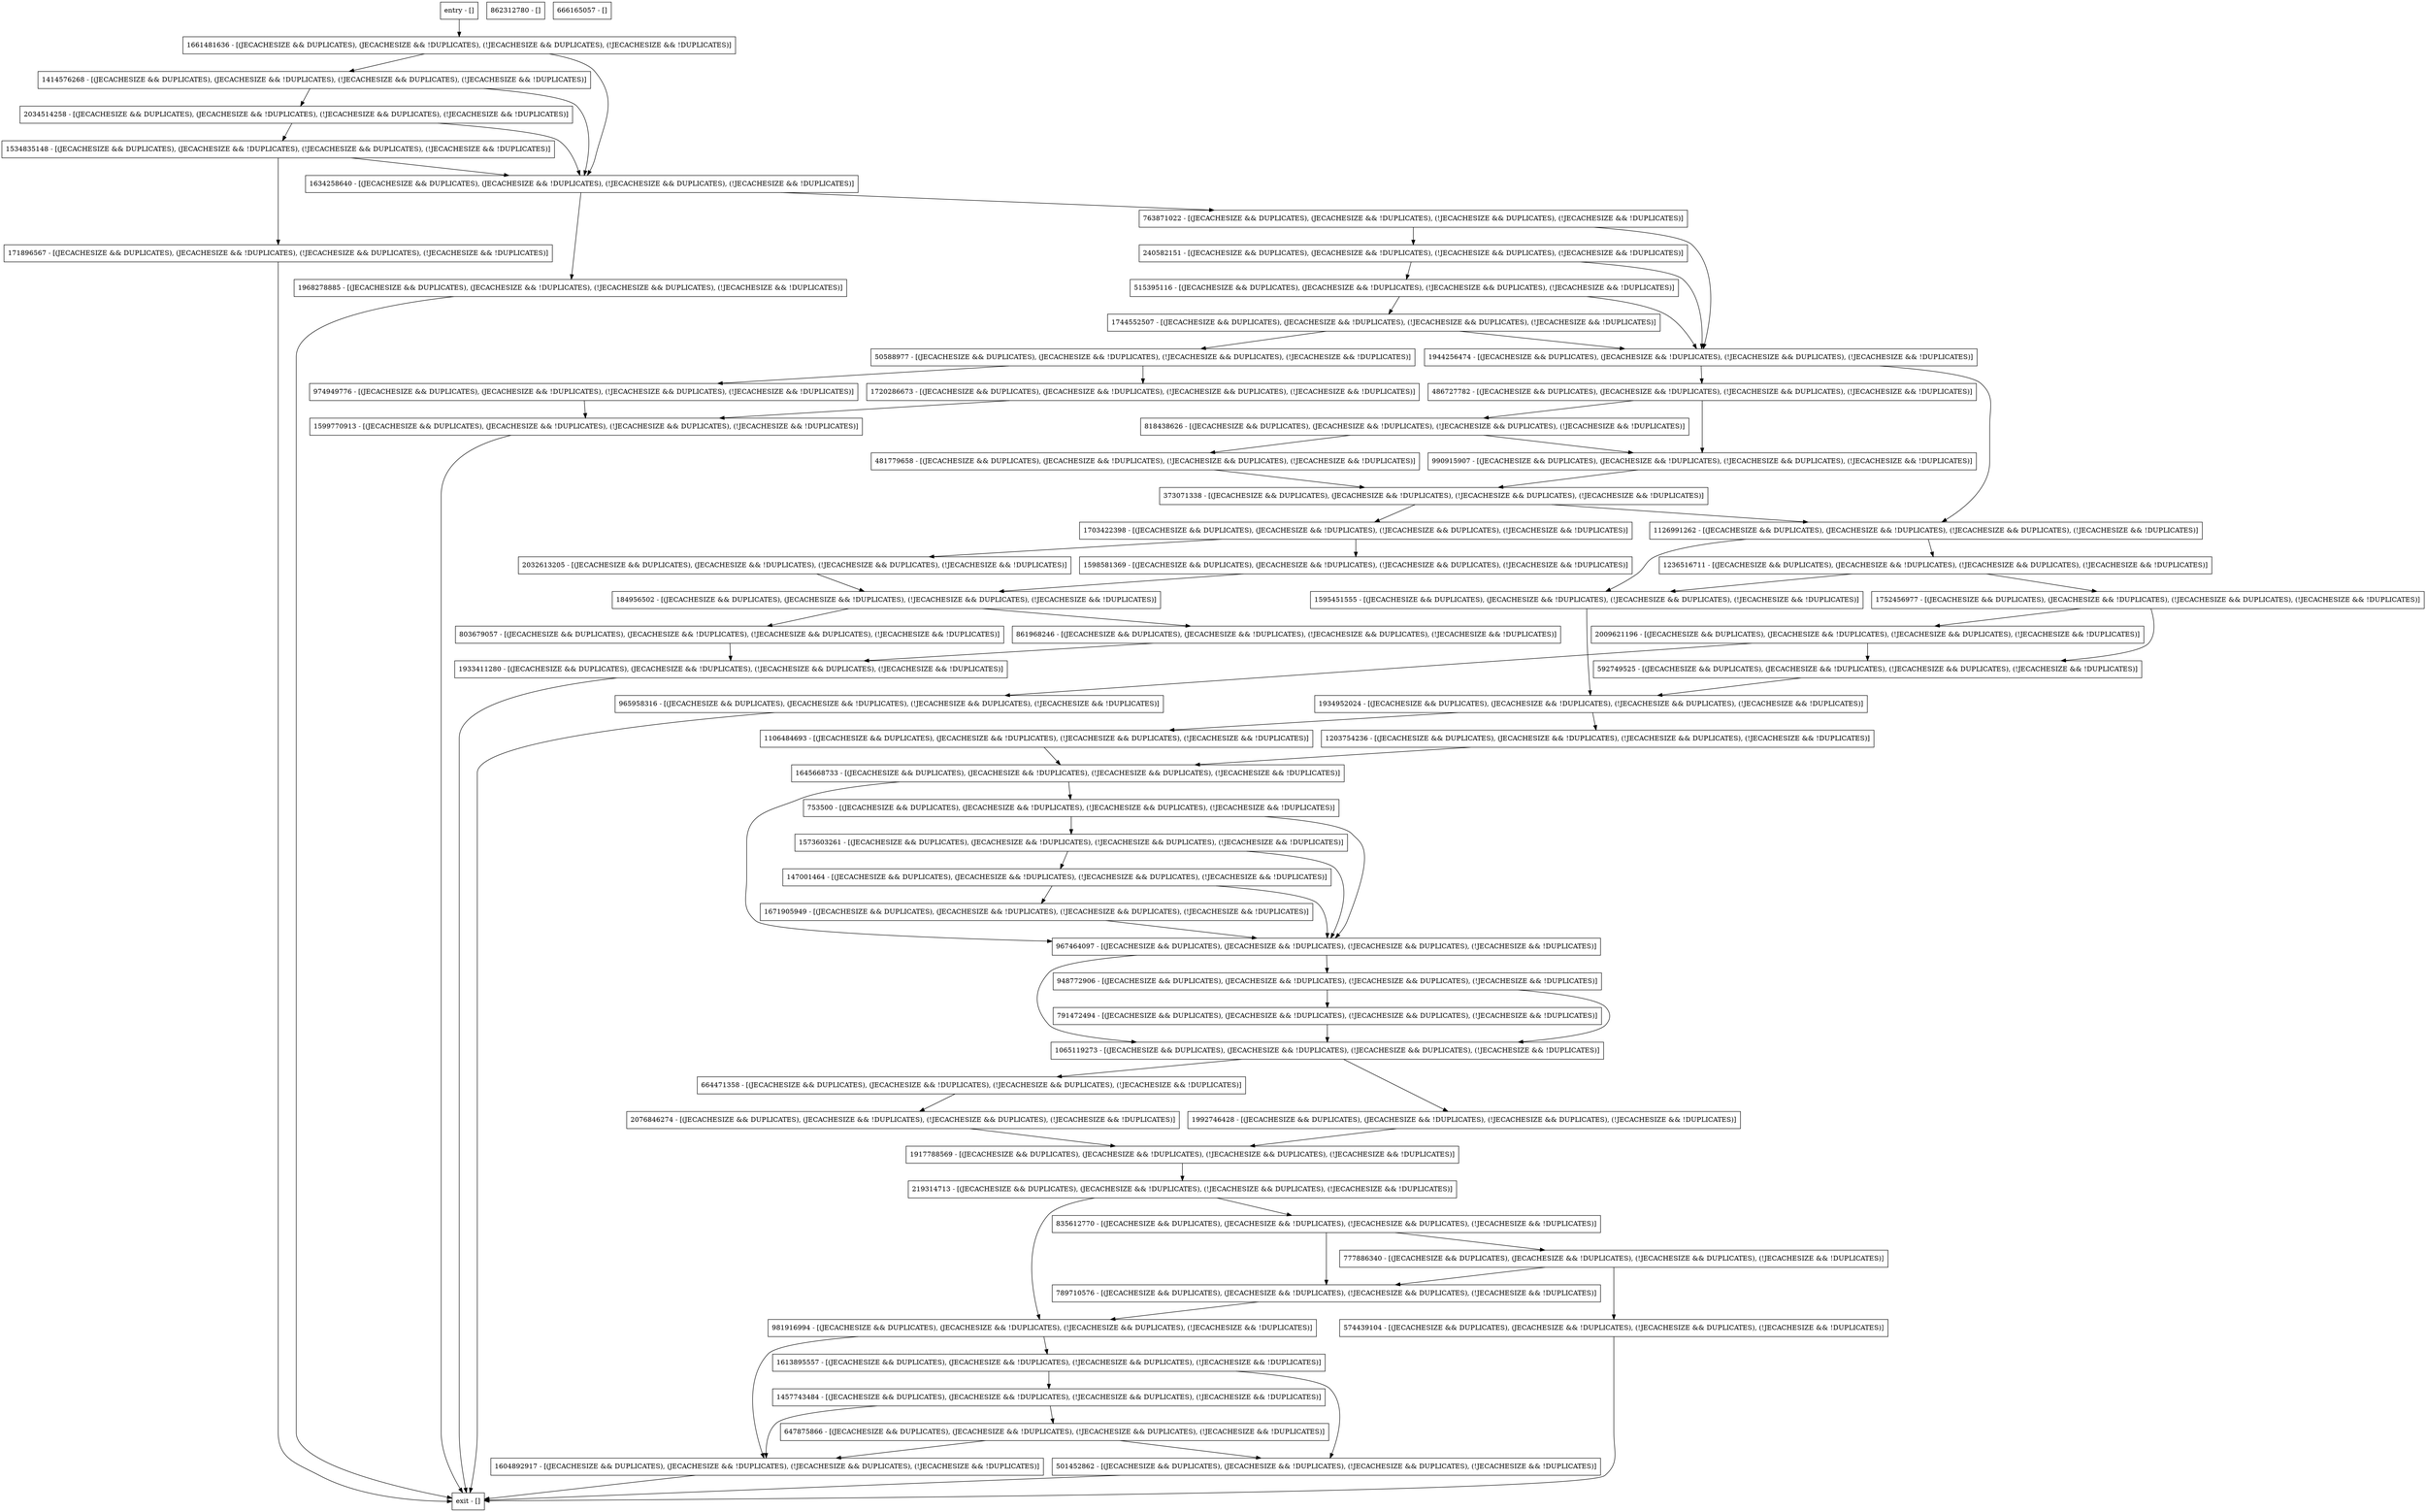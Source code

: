 digraph logInternal {
node [shape=record];
1065119273 [label="1065119273 - [(JECACHESIZE && DUPLICATES), (JECACHESIZE && !DUPLICATES), (!JECACHESIZE && DUPLICATES), (!JECACHESIZE && !DUPLICATES)]"];
981916994 [label="981916994 - [(JECACHESIZE && DUPLICATES), (JECACHESIZE && !DUPLICATES), (!JECACHESIZE && DUPLICATES), (!JECACHESIZE && !DUPLICATES)]"];
486727782 [label="486727782 - [(JECACHESIZE && DUPLICATES), (JECACHESIZE && !DUPLICATES), (!JECACHESIZE && DUPLICATES), (!JECACHESIZE && !DUPLICATES)]"];
240582151 [label="240582151 - [(JECACHESIZE && DUPLICATES), (JECACHESIZE && !DUPLICATES), (!JECACHESIZE && DUPLICATES), (!JECACHESIZE && !DUPLICATES)]"];
862312780 [label="862312780 - []"];
1126991262 [label="1126991262 - [(JECACHESIZE && DUPLICATES), (JECACHESIZE && !DUPLICATES), (!JECACHESIZE && DUPLICATES), (!JECACHESIZE && !DUPLICATES)]"];
219314713 [label="219314713 - [(JECACHESIZE && DUPLICATES), (JECACHESIZE && !DUPLICATES), (!JECACHESIZE && DUPLICATES), (!JECACHESIZE && !DUPLICATES)]"];
1604892917 [label="1604892917 - [(JECACHESIZE && DUPLICATES), (JECACHESIZE && !DUPLICATES), (!JECACHESIZE && DUPLICATES), (!JECACHESIZE && !DUPLICATES)]"];
2034514258 [label="2034514258 - [(JECACHESIZE && DUPLICATES), (JECACHESIZE && !DUPLICATES), (!JECACHESIZE && DUPLICATES), (!JECACHESIZE && !DUPLICATES)]"];
1236516711 [label="1236516711 - [(JECACHESIZE && DUPLICATES), (JECACHESIZE && !DUPLICATES), (!JECACHESIZE && DUPLICATES), (!JECACHESIZE && !DUPLICATES)]"];
1599770913 [label="1599770913 - [(JECACHESIZE && DUPLICATES), (JECACHESIZE && !DUPLICATES), (!JECACHESIZE && DUPLICATES), (!JECACHESIZE && !DUPLICATES)]"];
574439104 [label="574439104 - [(JECACHESIZE && DUPLICATES), (JECACHESIZE && !DUPLICATES), (!JECACHESIZE && DUPLICATES), (!JECACHESIZE && !DUPLICATES)]"];
1661481636 [label="1661481636 - [(JECACHESIZE && DUPLICATES), (JECACHESIZE && !DUPLICATES), (!JECACHESIZE && DUPLICATES), (!JECACHESIZE && !DUPLICATES)]"];
171896567 [label="171896567 - [(JECACHESIZE && DUPLICATES), (JECACHESIZE && !DUPLICATES), (!JECACHESIZE && DUPLICATES), (!JECACHESIZE && !DUPLICATES)]"];
965958316 [label="965958316 - [(JECACHESIZE && DUPLICATES), (JECACHESIZE && !DUPLICATES), (!JECACHESIZE && DUPLICATES), (!JECACHESIZE && !DUPLICATES)]"];
1106484693 [label="1106484693 - [(JECACHESIZE && DUPLICATES), (JECACHESIZE && !DUPLICATES), (!JECACHESIZE && DUPLICATES), (!JECACHESIZE && !DUPLICATES)]"];
753500 [label="753500 - [(JECACHESIZE && DUPLICATES), (JECACHESIZE && !DUPLICATES), (!JECACHESIZE && DUPLICATES), (!JECACHESIZE && !DUPLICATES)]"];
1944256474 [label="1944256474 - [(JECACHESIZE && DUPLICATES), (JECACHESIZE && !DUPLICATES), (!JECACHESIZE && DUPLICATES), (!JECACHESIZE && !DUPLICATES)]"];
2009621196 [label="2009621196 - [(JECACHESIZE && DUPLICATES), (JECACHESIZE && !DUPLICATES), (!JECACHESIZE && DUPLICATES), (!JECACHESIZE && !DUPLICATES)]"];
789710576 [label="789710576 - [(JECACHESIZE && DUPLICATES), (JECACHESIZE && !DUPLICATES), (!JECACHESIZE && DUPLICATES), (!JECACHESIZE && !DUPLICATES)]"];
861968246 [label="861968246 - [(JECACHESIZE && DUPLICATES), (JECACHESIZE && !DUPLICATES), (!JECACHESIZE && DUPLICATES), (!JECACHESIZE && !DUPLICATES)]"];
184956502 [label="184956502 - [(JECACHESIZE && DUPLICATES), (JECACHESIZE && !DUPLICATES), (!JECACHESIZE && DUPLICATES), (!JECACHESIZE && !DUPLICATES)]"];
1720286673 [label="1720286673 - [(JECACHESIZE && DUPLICATES), (JECACHESIZE && !DUPLICATES), (!JECACHESIZE && DUPLICATES), (!JECACHESIZE && !DUPLICATES)]"];
1534835148 [label="1534835148 - [(JECACHESIZE && DUPLICATES), (JECACHESIZE && !DUPLICATES), (!JECACHESIZE && DUPLICATES), (!JECACHESIZE && !DUPLICATES)]"];
entry [label="entry - []"];
exit [label="exit - []"];
664471358 [label="664471358 - [(JECACHESIZE && DUPLICATES), (JECACHESIZE && !DUPLICATES), (!JECACHESIZE && DUPLICATES), (!JECACHESIZE && !DUPLICATES)]"];
515395116 [label="515395116 - [(JECACHESIZE && DUPLICATES), (JECACHESIZE && !DUPLICATES), (!JECACHESIZE && DUPLICATES), (!JECACHESIZE && !DUPLICATES)]"];
666165057 [label="666165057 - []"];
1968278885 [label="1968278885 - [(JECACHESIZE && DUPLICATES), (JECACHESIZE && !DUPLICATES), (!JECACHESIZE && DUPLICATES), (!JECACHESIZE && !DUPLICATES)]"];
1595451555 [label="1595451555 - [(JECACHESIZE && DUPLICATES), (JECACHESIZE && !DUPLICATES), (!JECACHESIZE && DUPLICATES), (!JECACHESIZE && !DUPLICATES)]"];
1414576268 [label="1414576268 - [(JECACHESIZE && DUPLICATES), (JECACHESIZE && !DUPLICATES), (!JECACHESIZE && DUPLICATES), (!JECACHESIZE && !DUPLICATES)]"];
1203754236 [label="1203754236 - [(JECACHESIZE && DUPLICATES), (JECACHESIZE && !DUPLICATES), (!JECACHESIZE && DUPLICATES), (!JECACHESIZE && !DUPLICATES)]"];
990915907 [label="990915907 - [(JECACHESIZE && DUPLICATES), (JECACHESIZE && !DUPLICATES), (!JECACHESIZE && DUPLICATES), (!JECACHESIZE && !DUPLICATES)]"];
647875866 [label="647875866 - [(JECACHESIZE && DUPLICATES), (JECACHESIZE && !DUPLICATES), (!JECACHESIZE && DUPLICATES), (!JECACHESIZE && !DUPLICATES)]"];
1917788569 [label="1917788569 - [(JECACHESIZE && DUPLICATES), (JECACHESIZE && !DUPLICATES), (!JECACHESIZE && DUPLICATES), (!JECACHESIZE && !DUPLICATES)]"];
1613895557 [label="1613895557 - [(JECACHESIZE && DUPLICATES), (JECACHESIZE && !DUPLICATES), (!JECACHESIZE && DUPLICATES), (!JECACHESIZE && !DUPLICATES)]"];
501452862 [label="501452862 - [(JECACHESIZE && DUPLICATES), (JECACHESIZE && !DUPLICATES), (!JECACHESIZE && DUPLICATES), (!JECACHESIZE && !DUPLICATES)]"];
2032613205 [label="2032613205 - [(JECACHESIZE && DUPLICATES), (JECACHESIZE && !DUPLICATES), (!JECACHESIZE && DUPLICATES), (!JECACHESIZE && !DUPLICATES)]"];
1573603261 [label="1573603261 - [(JECACHESIZE && DUPLICATES), (JECACHESIZE && !DUPLICATES), (!JECACHESIZE && DUPLICATES), (!JECACHESIZE && !DUPLICATES)]"];
1671905949 [label="1671905949 - [(JECACHESIZE && DUPLICATES), (JECACHESIZE && !DUPLICATES), (!JECACHESIZE && DUPLICATES), (!JECACHESIZE && !DUPLICATES)]"];
2076846274 [label="2076846274 - [(JECACHESIZE && DUPLICATES), (JECACHESIZE && !DUPLICATES), (!JECACHESIZE && DUPLICATES), (!JECACHESIZE && !DUPLICATES)]"];
1933411280 [label="1933411280 - [(JECACHESIZE && DUPLICATES), (JECACHESIZE && !DUPLICATES), (!JECACHESIZE && DUPLICATES), (!JECACHESIZE && !DUPLICATES)]"];
1934952024 [label="1934952024 - [(JECACHESIZE && DUPLICATES), (JECACHESIZE && !DUPLICATES), (!JECACHESIZE && DUPLICATES), (!JECACHESIZE && !DUPLICATES)]"];
1992746428 [label="1992746428 - [(JECACHESIZE && DUPLICATES), (JECACHESIZE && !DUPLICATES), (!JECACHESIZE && DUPLICATES), (!JECACHESIZE && !DUPLICATES)]"];
967464097 [label="967464097 - [(JECACHESIZE && DUPLICATES), (JECACHESIZE && !DUPLICATES), (!JECACHESIZE && DUPLICATES), (!JECACHESIZE && !DUPLICATES)]"];
777886340 [label="777886340 - [(JECACHESIZE && DUPLICATES), (JECACHESIZE && !DUPLICATES), (!JECACHESIZE && DUPLICATES), (!JECACHESIZE && !DUPLICATES)]"];
1645668733 [label="1645668733 - [(JECACHESIZE && DUPLICATES), (JECACHESIZE && !DUPLICATES), (!JECACHESIZE && DUPLICATES), (!JECACHESIZE && !DUPLICATES)]"];
1598581369 [label="1598581369 - [(JECACHESIZE && DUPLICATES), (JECACHESIZE && !DUPLICATES), (!JECACHESIZE && DUPLICATES), (!JECACHESIZE && !DUPLICATES)]"];
592749525 [label="592749525 - [(JECACHESIZE && DUPLICATES), (JECACHESIZE && !DUPLICATES), (!JECACHESIZE && DUPLICATES), (!JECACHESIZE && !DUPLICATES)]"];
835612770 [label="835612770 - [(JECACHESIZE && DUPLICATES), (JECACHESIZE && !DUPLICATES), (!JECACHESIZE && DUPLICATES), (!JECACHESIZE && !DUPLICATES)]"];
803679057 [label="803679057 - [(JECACHESIZE && DUPLICATES), (JECACHESIZE && !DUPLICATES), (!JECACHESIZE && DUPLICATES), (!JECACHESIZE && !DUPLICATES)]"];
147001464 [label="147001464 - [(JECACHESIZE && DUPLICATES), (JECACHESIZE && !DUPLICATES), (!JECACHESIZE && DUPLICATES), (!JECACHESIZE && !DUPLICATES)]"];
948772906 [label="948772906 - [(JECACHESIZE && DUPLICATES), (JECACHESIZE && !DUPLICATES), (!JECACHESIZE && DUPLICATES), (!JECACHESIZE && !DUPLICATES)]"];
1744552507 [label="1744552507 - [(JECACHESIZE && DUPLICATES), (JECACHESIZE && !DUPLICATES), (!JECACHESIZE && DUPLICATES), (!JECACHESIZE && !DUPLICATES)]"];
1457743484 [label="1457743484 - [(JECACHESIZE && DUPLICATES), (JECACHESIZE && !DUPLICATES), (!JECACHESIZE && DUPLICATES), (!JECACHESIZE && !DUPLICATES)]"];
1703422398 [label="1703422398 - [(JECACHESIZE && DUPLICATES), (JECACHESIZE && !DUPLICATES), (!JECACHESIZE && DUPLICATES), (!JECACHESIZE && !DUPLICATES)]"];
763871022 [label="763871022 - [(JECACHESIZE && DUPLICATES), (JECACHESIZE && !DUPLICATES), (!JECACHESIZE && DUPLICATES), (!JECACHESIZE && !DUPLICATES)]"];
791472494 [label="791472494 - [(JECACHESIZE && DUPLICATES), (JECACHESIZE && !DUPLICATES), (!JECACHESIZE && DUPLICATES), (!JECACHESIZE && !DUPLICATES)]"];
974949776 [label="974949776 - [(JECACHESIZE && DUPLICATES), (JECACHESIZE && !DUPLICATES), (!JECACHESIZE && DUPLICATES), (!JECACHESIZE && !DUPLICATES)]"];
818438626 [label="818438626 - [(JECACHESIZE && DUPLICATES), (JECACHESIZE && !DUPLICATES), (!JECACHESIZE && DUPLICATES), (!JECACHESIZE && !DUPLICATES)]"];
1634258640 [label="1634258640 - [(JECACHESIZE && DUPLICATES), (JECACHESIZE && !DUPLICATES), (!JECACHESIZE && DUPLICATES), (!JECACHESIZE && !DUPLICATES)]"];
50588977 [label="50588977 - [(JECACHESIZE && DUPLICATES), (JECACHESIZE && !DUPLICATES), (!JECACHESIZE && DUPLICATES), (!JECACHESIZE && !DUPLICATES)]"];
373071338 [label="373071338 - [(JECACHESIZE && DUPLICATES), (JECACHESIZE && !DUPLICATES), (!JECACHESIZE && DUPLICATES), (!JECACHESIZE && !DUPLICATES)]"];
481779658 [label="481779658 - [(JECACHESIZE && DUPLICATES), (JECACHESIZE && !DUPLICATES), (!JECACHESIZE && DUPLICATES), (!JECACHESIZE && !DUPLICATES)]"];
1752456977 [label="1752456977 - [(JECACHESIZE && DUPLICATES), (JECACHESIZE && !DUPLICATES), (!JECACHESIZE && DUPLICATES), (!JECACHESIZE && !DUPLICATES)]"];
entry;
exit;
1065119273 -> 664471358;
1065119273 -> 1992746428;
981916994 -> 1604892917;
981916994 -> 1613895557;
486727782 -> 818438626;
486727782 -> 990915907;
240582151 -> 515395116;
240582151 -> 1944256474;
1126991262 -> 1595451555;
1126991262 -> 1236516711;
219314713 -> 981916994;
219314713 -> 835612770;
1604892917 -> exit;
2034514258 -> 1534835148;
2034514258 -> 1634258640;
1236516711 -> 1595451555;
1236516711 -> 1752456977;
1599770913 -> exit;
574439104 -> exit;
1661481636 -> 1414576268;
1661481636 -> 1634258640;
171896567 -> exit;
965958316 -> exit;
1106484693 -> 1645668733;
753500 -> 967464097;
753500 -> 1573603261;
1944256474 -> 1126991262;
1944256474 -> 486727782;
2009621196 -> 965958316;
2009621196 -> 592749525;
789710576 -> 981916994;
861968246 -> 1933411280;
184956502 -> 803679057;
184956502 -> 861968246;
1720286673 -> 1599770913;
1534835148 -> 1634258640;
1534835148 -> 171896567;
entry -> 1661481636;
664471358 -> 2076846274;
515395116 -> 1944256474;
515395116 -> 1744552507;
1968278885 -> exit;
1595451555 -> 1934952024;
1414576268 -> 2034514258;
1414576268 -> 1634258640;
1203754236 -> 1645668733;
990915907 -> 373071338;
647875866 -> 1604892917;
647875866 -> 501452862;
1917788569 -> 219314713;
1613895557 -> 1457743484;
1613895557 -> 501452862;
501452862 -> exit;
2032613205 -> 184956502;
1573603261 -> 147001464;
1573603261 -> 967464097;
1671905949 -> 967464097;
2076846274 -> 1917788569;
1933411280 -> exit;
1934952024 -> 1203754236;
1934952024 -> 1106484693;
1992746428 -> 1917788569;
967464097 -> 1065119273;
967464097 -> 948772906;
777886340 -> 574439104;
777886340 -> 789710576;
1645668733 -> 967464097;
1645668733 -> 753500;
1598581369 -> 184956502;
592749525 -> 1934952024;
835612770 -> 777886340;
835612770 -> 789710576;
803679057 -> 1933411280;
147001464 -> 967464097;
147001464 -> 1671905949;
948772906 -> 1065119273;
948772906 -> 791472494;
1744552507 -> 1944256474;
1744552507 -> 50588977;
1457743484 -> 1604892917;
1457743484 -> 647875866;
1703422398 -> 2032613205;
1703422398 -> 1598581369;
763871022 -> 1944256474;
763871022 -> 240582151;
791472494 -> 1065119273;
974949776 -> 1599770913;
818438626 -> 990915907;
818438626 -> 481779658;
1634258640 -> 1968278885;
1634258640 -> 763871022;
50588977 -> 974949776;
50588977 -> 1720286673;
373071338 -> 1126991262;
373071338 -> 1703422398;
481779658 -> 373071338;
1752456977 -> 2009621196;
1752456977 -> 592749525;
}
